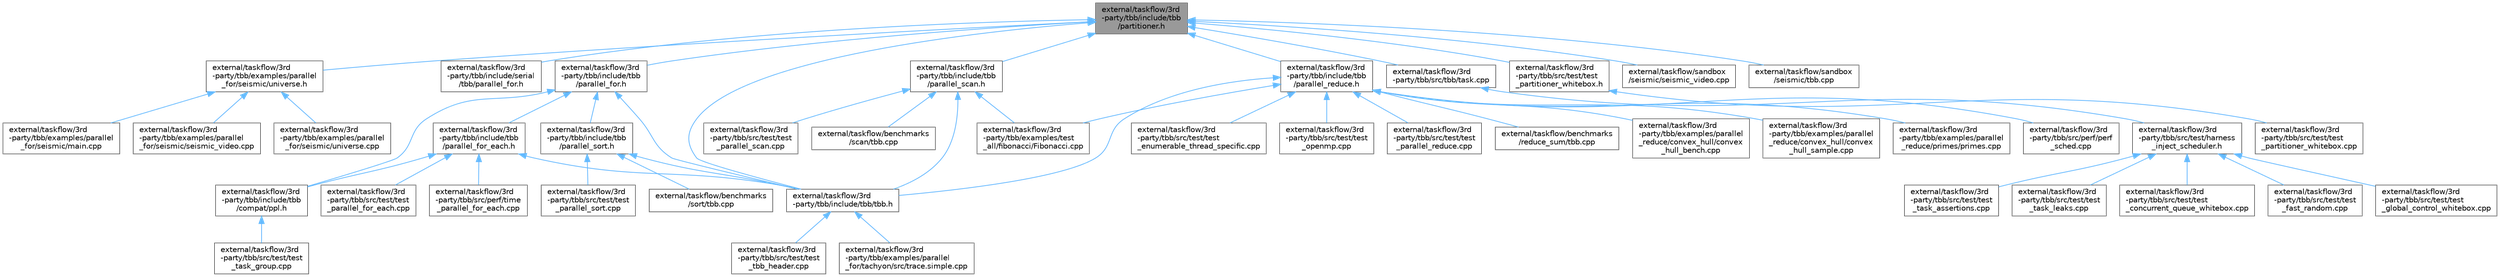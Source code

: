 digraph "external/taskflow/3rd-party/tbb/include/tbb/partitioner.h"
{
 // LATEX_PDF_SIZE
  bgcolor="transparent";
  edge [fontname=Helvetica,fontsize=10,labelfontname=Helvetica,labelfontsize=10];
  node [fontname=Helvetica,fontsize=10,shape=box,height=0.2,width=0.4];
  Node1 [id="Node000001",label="external/taskflow/3rd\l-party/tbb/include/tbb\l/partitioner.h",height=0.2,width=0.4,color="gray40", fillcolor="grey60", style="filled", fontcolor="black",tooltip=" "];
  Node1 -> Node2 [id="edge49_Node000001_Node000002",dir="back",color="steelblue1",style="solid",tooltip=" "];
  Node2 [id="Node000002",label="external/taskflow/3rd\l-party/tbb/examples/parallel\l_for/seismic/universe.h",height=0.2,width=0.4,color="grey40", fillcolor="white", style="filled",URL="$3rd-party_2tbb_2examples_2parallel__for_2seismic_2universe_8h.html",tooltip=" "];
  Node2 -> Node3 [id="edge50_Node000002_Node000003",dir="back",color="steelblue1",style="solid",tooltip=" "];
  Node3 [id="Node000003",label="external/taskflow/3rd\l-party/tbb/examples/parallel\l_for/seismic/main.cpp",height=0.2,width=0.4,color="grey40", fillcolor="white", style="filled",URL="$external_2taskflow_23rd-party_2tbb_2examples_2parallel__for_2seismic_2main_8cpp.html",tooltip=" "];
  Node2 -> Node4 [id="edge51_Node000002_Node000004",dir="back",color="steelblue1",style="solid",tooltip=" "];
  Node4 [id="Node000004",label="external/taskflow/3rd\l-party/tbb/examples/parallel\l_for/seismic/seismic_video.cpp",height=0.2,width=0.4,color="grey40", fillcolor="white", style="filled",URL="$3rd-party_2tbb_2examples_2parallel__for_2seismic_2seismic__video_8cpp.html",tooltip=" "];
  Node2 -> Node5 [id="edge52_Node000002_Node000005",dir="back",color="steelblue1",style="solid",tooltip=" "];
  Node5 [id="Node000005",label="external/taskflow/3rd\l-party/tbb/examples/parallel\l_for/seismic/universe.cpp",height=0.2,width=0.4,color="grey40", fillcolor="white", style="filled",URL="$3rd-party_2tbb_2examples_2parallel__for_2seismic_2universe_8cpp.html",tooltip=" "];
  Node1 -> Node6 [id="edge53_Node000001_Node000006",dir="back",color="steelblue1",style="solid",tooltip=" "];
  Node6 [id="Node000006",label="external/taskflow/3rd\l-party/tbb/include/serial\l/tbb/parallel_for.h",height=0.2,width=0.4,color="grey40", fillcolor="white", style="filled",URL="$serial_2tbb_2parallel__for_8h.html",tooltip=" "];
  Node1 -> Node7 [id="edge54_Node000001_Node000007",dir="back",color="steelblue1",style="solid",tooltip=" "];
  Node7 [id="Node000007",label="external/taskflow/3rd\l-party/tbb/include/tbb\l/parallel_for.h",height=0.2,width=0.4,color="grey40", fillcolor="white", style="filled",URL="$tbb_2parallel__for_8h.html",tooltip=" "];
  Node7 -> Node8 [id="edge55_Node000007_Node000008",dir="back",color="steelblue1",style="solid",tooltip=" "];
  Node8 [id="Node000008",label="external/taskflow/3rd\l-party/tbb/include/tbb\l/compat/ppl.h",height=0.2,width=0.4,color="grey40", fillcolor="white", style="filled",URL="$ppl_8h.html",tooltip=" "];
  Node8 -> Node9 [id="edge56_Node000008_Node000009",dir="back",color="steelblue1",style="solid",tooltip=" "];
  Node9 [id="Node000009",label="external/taskflow/3rd\l-party/tbb/src/test/test\l_task_group.cpp",height=0.2,width=0.4,color="grey40", fillcolor="white", style="filled",URL="$test__task__group_8cpp.html",tooltip=" "];
  Node7 -> Node10 [id="edge57_Node000007_Node000010",dir="back",color="steelblue1",style="solid",tooltip=" "];
  Node10 [id="Node000010",label="external/taskflow/3rd\l-party/tbb/include/tbb\l/parallel_for_each.h",height=0.2,width=0.4,color="grey40", fillcolor="white", style="filled",URL="$parallel__for__each_8h.html",tooltip=" "];
  Node10 -> Node8 [id="edge58_Node000010_Node000008",dir="back",color="steelblue1",style="solid",tooltip=" "];
  Node10 -> Node11 [id="edge59_Node000010_Node000011",dir="back",color="steelblue1",style="solid",tooltip=" "];
  Node11 [id="Node000011",label="external/taskflow/3rd\l-party/tbb/include/tbb/tbb.h",height=0.2,width=0.4,color="grey40", fillcolor="white", style="filled",URL="$tbb_8h.html",tooltip=" "];
  Node11 -> Node12 [id="edge60_Node000011_Node000012",dir="back",color="steelblue1",style="solid",tooltip=" "];
  Node12 [id="Node000012",label="external/taskflow/3rd\l-party/tbb/examples/parallel\l_for/tachyon/src/trace.simple.cpp",height=0.2,width=0.4,color="grey40", fillcolor="white", style="filled",URL="$trace_8simple_8cpp.html",tooltip=" "];
  Node11 -> Node13 [id="edge61_Node000011_Node000013",dir="back",color="steelblue1",style="solid",tooltip=" "];
  Node13 [id="Node000013",label="external/taskflow/3rd\l-party/tbb/src/test/test\l_tbb_header.cpp",height=0.2,width=0.4,color="grey40", fillcolor="white", style="filled",URL="$test__tbb__header_8cpp.html",tooltip=" "];
  Node10 -> Node14 [id="edge62_Node000010_Node000014",dir="back",color="steelblue1",style="solid",tooltip=" "];
  Node14 [id="Node000014",label="external/taskflow/3rd\l-party/tbb/src/perf/time\l_parallel_for_each.cpp",height=0.2,width=0.4,color="grey40", fillcolor="white", style="filled",URL="$time__parallel__for__each_8cpp.html",tooltip=" "];
  Node10 -> Node15 [id="edge63_Node000010_Node000015",dir="back",color="steelblue1",style="solid",tooltip=" "];
  Node15 [id="Node000015",label="external/taskflow/3rd\l-party/tbb/src/test/test\l_parallel_for_each.cpp",height=0.2,width=0.4,color="grey40", fillcolor="white", style="filled",URL="$test__parallel__for__each_8cpp.html",tooltip=" "];
  Node7 -> Node16 [id="edge64_Node000007_Node000016",dir="back",color="steelblue1",style="solid",tooltip=" "];
  Node16 [id="Node000016",label="external/taskflow/3rd\l-party/tbb/include/tbb\l/parallel_sort.h",height=0.2,width=0.4,color="grey40", fillcolor="white", style="filled",URL="$parallel__sort_8h.html",tooltip=" "];
  Node16 -> Node11 [id="edge65_Node000016_Node000011",dir="back",color="steelblue1",style="solid",tooltip=" "];
  Node16 -> Node17 [id="edge66_Node000016_Node000017",dir="back",color="steelblue1",style="solid",tooltip=" "];
  Node17 [id="Node000017",label="external/taskflow/3rd\l-party/tbb/src/test/test\l_parallel_sort.cpp",height=0.2,width=0.4,color="grey40", fillcolor="white", style="filled",URL="$test__parallel__sort_8cpp.html",tooltip=" "];
  Node16 -> Node18 [id="edge67_Node000016_Node000018",dir="back",color="steelblue1",style="solid",tooltip=" "];
  Node18 [id="Node000018",label="external/taskflow/benchmarks\l/sort/tbb.cpp",height=0.2,width=0.4,color="grey40", fillcolor="white", style="filled",URL="$benchmarks_2sort_2tbb_8cpp.html",tooltip=" "];
  Node7 -> Node11 [id="edge68_Node000007_Node000011",dir="back",color="steelblue1",style="solid",tooltip=" "];
  Node1 -> Node19 [id="edge69_Node000001_Node000019",dir="back",color="steelblue1",style="solid",tooltip=" "];
  Node19 [id="Node000019",label="external/taskflow/3rd\l-party/tbb/include/tbb\l/parallel_reduce.h",height=0.2,width=0.4,color="grey40", fillcolor="white", style="filled",URL="$parallel__reduce_8h.html",tooltip=" "];
  Node19 -> Node20 [id="edge70_Node000019_Node000020",dir="back",color="steelblue1",style="solid",tooltip=" "];
  Node20 [id="Node000020",label="external/taskflow/3rd\l-party/tbb/examples/parallel\l_reduce/convex_hull/convex\l_hull_bench.cpp",height=0.2,width=0.4,color="grey40", fillcolor="white", style="filled",URL="$convex__hull__bench_8cpp.html",tooltip=" "];
  Node19 -> Node21 [id="edge71_Node000019_Node000021",dir="back",color="steelblue1",style="solid",tooltip=" "];
  Node21 [id="Node000021",label="external/taskflow/3rd\l-party/tbb/examples/parallel\l_reduce/convex_hull/convex\l_hull_sample.cpp",height=0.2,width=0.4,color="grey40", fillcolor="white", style="filled",URL="$convex__hull__sample_8cpp.html",tooltip=" "];
  Node19 -> Node22 [id="edge72_Node000019_Node000022",dir="back",color="steelblue1",style="solid",tooltip=" "];
  Node22 [id="Node000022",label="external/taskflow/3rd\l-party/tbb/examples/parallel\l_reduce/primes/primes.cpp",height=0.2,width=0.4,color="grey40", fillcolor="white", style="filled",URL="$primes_8cpp.html",tooltip=" "];
  Node19 -> Node23 [id="edge73_Node000019_Node000023",dir="back",color="steelblue1",style="solid",tooltip=" "];
  Node23 [id="Node000023",label="external/taskflow/3rd\l-party/tbb/examples/test\l_all/fibonacci/Fibonacci.cpp",height=0.2,width=0.4,color="grey40", fillcolor="white", style="filled",URL="$3rd-party_2tbb_2examples_2test__all_2fibonacci_2_fibonacci_8cpp.html",tooltip=" "];
  Node19 -> Node11 [id="edge74_Node000019_Node000011",dir="back",color="steelblue1",style="solid",tooltip=" "];
  Node19 -> Node24 [id="edge75_Node000019_Node000024",dir="back",color="steelblue1",style="solid",tooltip=" "];
  Node24 [id="Node000024",label="external/taskflow/3rd\l-party/tbb/src/perf/perf\l_sched.cpp",height=0.2,width=0.4,color="grey40", fillcolor="white", style="filled",URL="$perf__sched_8cpp.html",tooltip=" "];
  Node19 -> Node25 [id="edge76_Node000019_Node000025",dir="back",color="steelblue1",style="solid",tooltip=" "];
  Node25 [id="Node000025",label="external/taskflow/3rd\l-party/tbb/src/test/test\l_enumerable_thread_specific.cpp",height=0.2,width=0.4,color="grey40", fillcolor="white", style="filled",URL="$test__enumerable__thread__specific_8cpp.html",tooltip=" "];
  Node19 -> Node26 [id="edge77_Node000019_Node000026",dir="back",color="steelblue1",style="solid",tooltip=" "];
  Node26 [id="Node000026",label="external/taskflow/3rd\l-party/tbb/src/test/test\l_openmp.cpp",height=0.2,width=0.4,color="grey40", fillcolor="white", style="filled",URL="$test__openmp_8cpp.html",tooltip=" "];
  Node19 -> Node27 [id="edge78_Node000019_Node000027",dir="back",color="steelblue1",style="solid",tooltip=" "];
  Node27 [id="Node000027",label="external/taskflow/3rd\l-party/tbb/src/test/test\l_parallel_reduce.cpp",height=0.2,width=0.4,color="grey40", fillcolor="white", style="filled",URL="$test__parallel__reduce_8cpp.html",tooltip=" "];
  Node19 -> Node28 [id="edge79_Node000019_Node000028",dir="back",color="steelblue1",style="solid",tooltip=" "];
  Node28 [id="Node000028",label="external/taskflow/benchmarks\l/reduce_sum/tbb.cpp",height=0.2,width=0.4,color="grey40", fillcolor="white", style="filled",URL="$benchmarks_2reduce__sum_2tbb_8cpp.html",tooltip=" "];
  Node1 -> Node29 [id="edge80_Node000001_Node000029",dir="back",color="steelblue1",style="solid",tooltip=" "];
  Node29 [id="Node000029",label="external/taskflow/3rd\l-party/tbb/include/tbb\l/parallel_scan.h",height=0.2,width=0.4,color="grey40", fillcolor="white", style="filled",URL="$parallel__scan_8h.html",tooltip=" "];
  Node29 -> Node23 [id="edge81_Node000029_Node000023",dir="back",color="steelblue1",style="solid",tooltip=" "];
  Node29 -> Node11 [id="edge82_Node000029_Node000011",dir="back",color="steelblue1",style="solid",tooltip=" "];
  Node29 -> Node30 [id="edge83_Node000029_Node000030",dir="back",color="steelblue1",style="solid",tooltip=" "];
  Node30 [id="Node000030",label="external/taskflow/3rd\l-party/tbb/src/test/test\l_parallel_scan.cpp",height=0.2,width=0.4,color="grey40", fillcolor="white", style="filled",URL="$test__parallel__scan_8cpp.html",tooltip=" "];
  Node29 -> Node31 [id="edge84_Node000029_Node000031",dir="back",color="steelblue1",style="solid",tooltip=" "];
  Node31 [id="Node000031",label="external/taskflow/benchmarks\l/scan/tbb.cpp",height=0.2,width=0.4,color="grey40", fillcolor="white", style="filled",URL="$benchmarks_2scan_2tbb_8cpp.html",tooltip=" "];
  Node1 -> Node11 [id="edge85_Node000001_Node000011",dir="back",color="steelblue1",style="solid",tooltip=" "];
  Node1 -> Node32 [id="edge86_Node000001_Node000032",dir="back",color="steelblue1",style="solid",tooltip=" "];
  Node32 [id="Node000032",label="external/taskflow/3rd\l-party/tbb/src/tbb/task.cpp",height=0.2,width=0.4,color="grey40", fillcolor="white", style="filled",URL="$task_8cpp.html",tooltip=" "];
  Node32 -> Node33 [id="edge87_Node000032_Node000033",dir="back",color="steelblue1",style="solid",tooltip=" "];
  Node33 [id="Node000033",label="external/taskflow/3rd\l-party/tbb/src/test/harness\l_inject_scheduler.h",height=0.2,width=0.4,color="grey40", fillcolor="white", style="filled",URL="$harness__inject__scheduler_8h.html",tooltip=" "];
  Node33 -> Node34 [id="edge88_Node000033_Node000034",dir="back",color="steelblue1",style="solid",tooltip=" "];
  Node34 [id="Node000034",label="external/taskflow/3rd\l-party/tbb/src/test/test\l_concurrent_queue_whitebox.cpp",height=0.2,width=0.4,color="grey40", fillcolor="white", style="filled",URL="$test__concurrent__queue__whitebox_8cpp.html",tooltip=" "];
  Node33 -> Node35 [id="edge89_Node000033_Node000035",dir="back",color="steelblue1",style="solid",tooltip=" "];
  Node35 [id="Node000035",label="external/taskflow/3rd\l-party/tbb/src/test/test\l_fast_random.cpp",height=0.2,width=0.4,color="grey40", fillcolor="white", style="filled",URL="$test__fast__random_8cpp.html",tooltip=" "];
  Node33 -> Node36 [id="edge90_Node000033_Node000036",dir="back",color="steelblue1",style="solid",tooltip=" "];
  Node36 [id="Node000036",label="external/taskflow/3rd\l-party/tbb/src/test/test\l_global_control_whitebox.cpp",height=0.2,width=0.4,color="grey40", fillcolor="white", style="filled",URL="$test__global__control__whitebox_8cpp.html",tooltip=" "];
  Node33 -> Node37 [id="edge91_Node000033_Node000037",dir="back",color="steelblue1",style="solid",tooltip=" "];
  Node37 [id="Node000037",label="external/taskflow/3rd\l-party/tbb/src/test/test\l_task_assertions.cpp",height=0.2,width=0.4,color="grey40", fillcolor="white", style="filled",URL="$test__task__assertions_8cpp.html",tooltip=" "];
  Node33 -> Node38 [id="edge92_Node000033_Node000038",dir="back",color="steelblue1",style="solid",tooltip=" "];
  Node38 [id="Node000038",label="external/taskflow/3rd\l-party/tbb/src/test/test\l_task_leaks.cpp",height=0.2,width=0.4,color="grey40", fillcolor="white", style="filled",URL="$test__task__leaks_8cpp.html",tooltip=" "];
  Node1 -> Node39 [id="edge93_Node000001_Node000039",dir="back",color="steelblue1",style="solid",tooltip=" "];
  Node39 [id="Node000039",label="external/taskflow/3rd\l-party/tbb/src/test/test\l_partitioner_whitebox.h",height=0.2,width=0.4,color="grey40", fillcolor="white", style="filled",URL="$test__partitioner__whitebox_8h.html",tooltip=" "];
  Node39 -> Node40 [id="edge94_Node000039_Node000040",dir="back",color="steelblue1",style="solid",tooltip=" "];
  Node40 [id="Node000040",label="external/taskflow/3rd\l-party/tbb/src/test/test\l_partitioner_whitebox.cpp",height=0.2,width=0.4,color="grey40", fillcolor="white", style="filled",URL="$test__partitioner__whitebox_8cpp.html",tooltip=" "];
  Node1 -> Node41 [id="edge95_Node000001_Node000041",dir="back",color="steelblue1",style="solid",tooltip=" "];
  Node41 [id="Node000041",label="external/taskflow/sandbox\l/seismic/seismic_video.cpp",height=0.2,width=0.4,color="grey40", fillcolor="white", style="filled",URL="$sandbox_2seismic_2seismic__video_8cpp.html",tooltip=" "];
  Node1 -> Node42 [id="edge96_Node000001_Node000042",dir="back",color="steelblue1",style="solid",tooltip=" "];
  Node42 [id="Node000042",label="external/taskflow/sandbox\l/seismic/tbb.cpp",height=0.2,width=0.4,color="grey40", fillcolor="white", style="filled",URL="$sandbox_2seismic_2tbb_8cpp.html",tooltip=" "];
}
